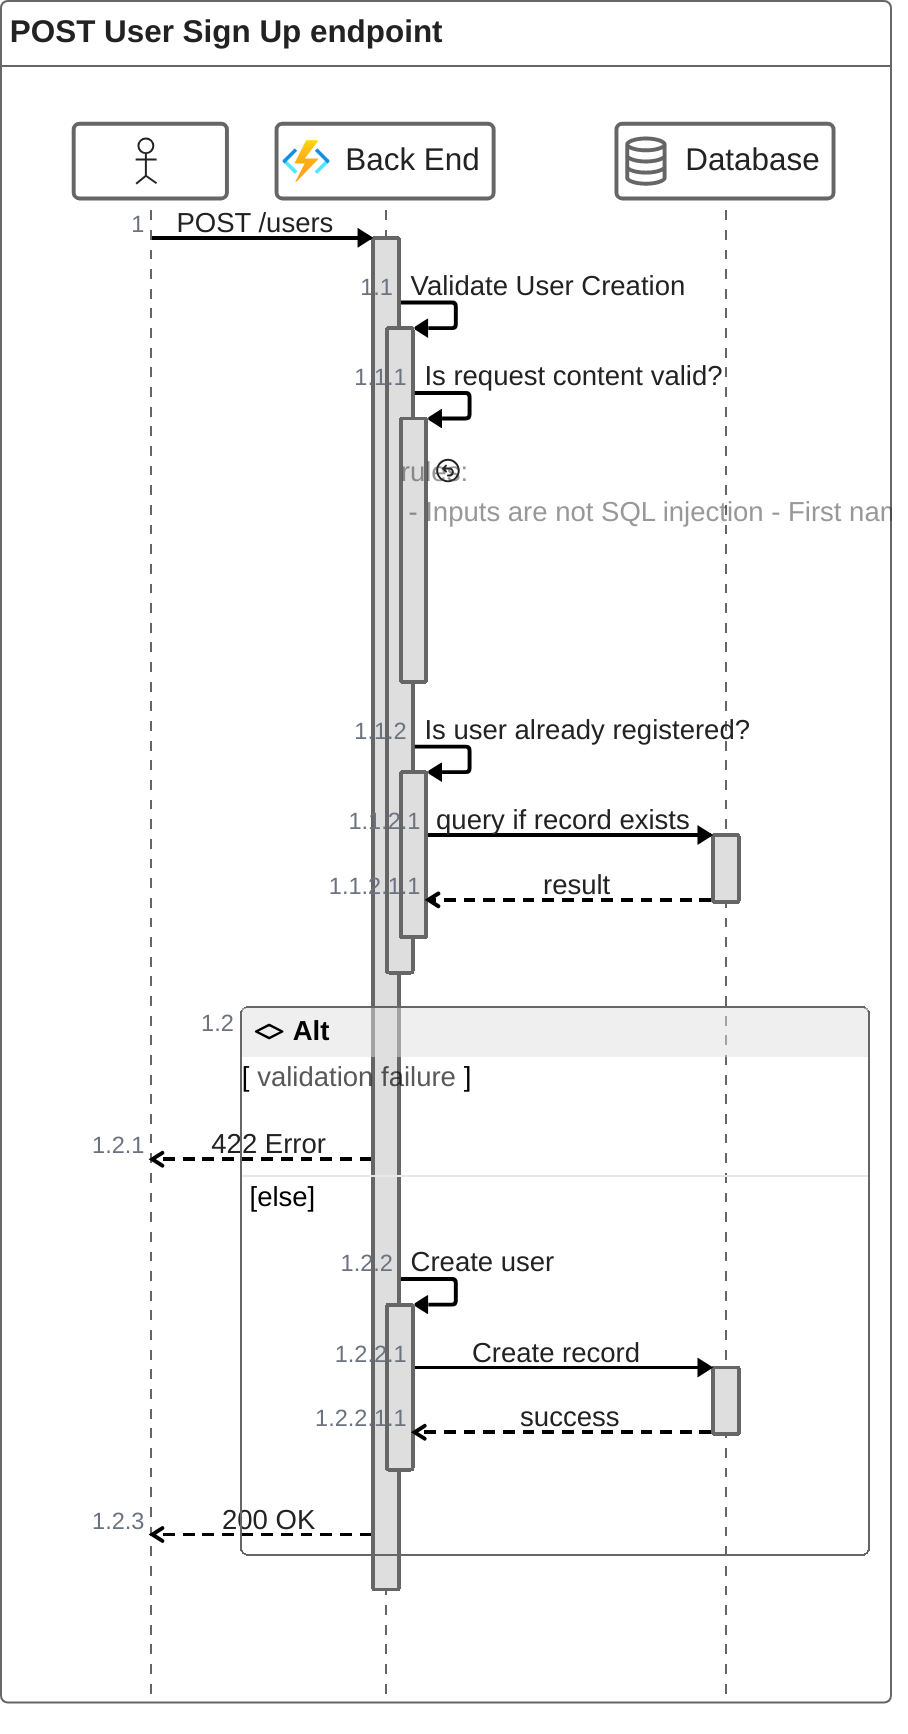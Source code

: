 zenuml

title POST User Sign Up endpoint

@AzureFunction be as "Back End" 
@Database db as "Database"

be."POST /users" {
    be."Validate User Creation" {
        "Is request content valid?" {
            // rules:
            // - Inputs are not SQL injection
            // - First name is valid
            // - Email is valid
            return
        }
        "Is user already registered?" {
            be->db."query if record exists" { return result }
        }
    }
    if("validation failure") { return "422 Error" }
    else {
        "Create user" {
            be->db."Create record" { return "success" }
        }
        return "200 OK"
    }
}